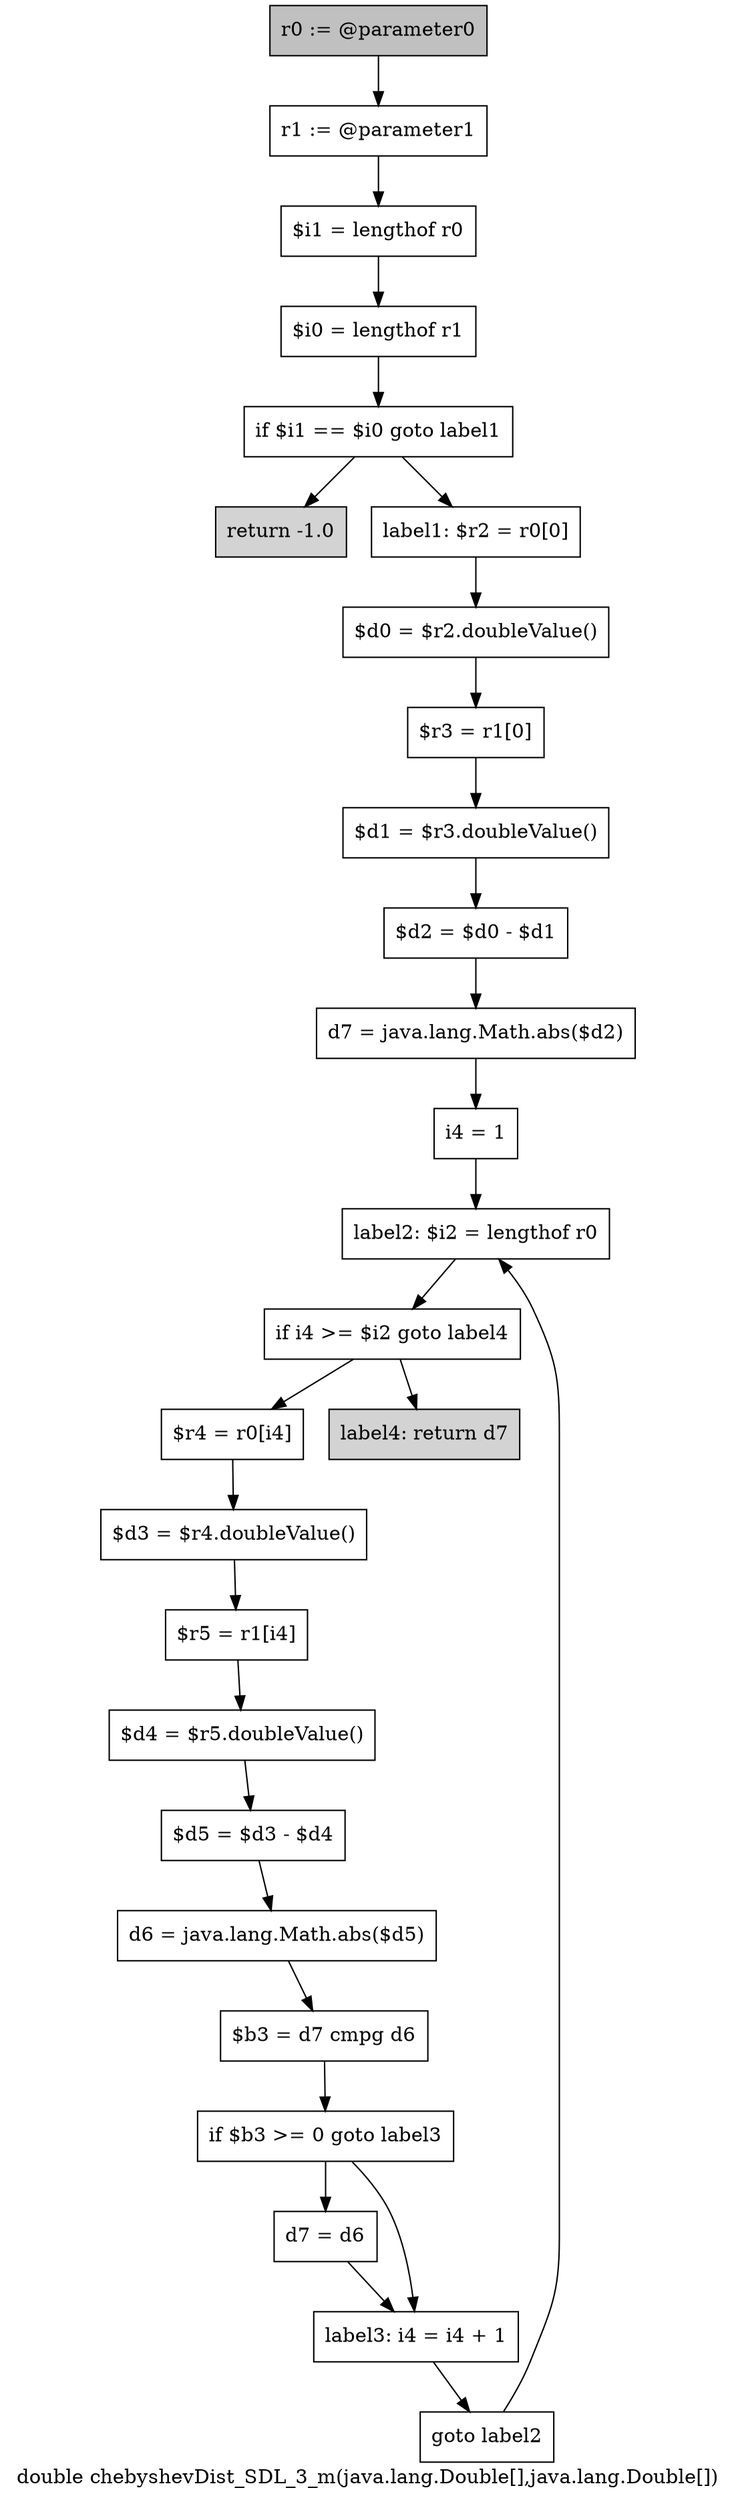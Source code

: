 digraph "double chebyshevDist_SDL_3_m(java.lang.Double[],java.lang.Double[])" {
    label="double chebyshevDist_SDL_3_m(java.lang.Double[],java.lang.Double[])";
    node [shape=box];
    "0" [style=filled,fillcolor=gray,label="r0 := @parameter0",];
    "1" [label="r1 := @parameter1",];
    "0"->"1";
    "2" [label="$i1 = lengthof r0",];
    "1"->"2";
    "3" [label="$i0 = lengthof r1",];
    "2"->"3";
    "4" [label="if $i1 == $i0 goto label1",];
    "3"->"4";
    "5" [style=filled,fillcolor=lightgray,label="return -1.0",];
    "4"->"5";
    "6" [label="label1: $r2 = r0[0]",];
    "4"->"6";
    "7" [label="$d0 = $r2.doubleValue()",];
    "6"->"7";
    "8" [label="$r3 = r1[0]",];
    "7"->"8";
    "9" [label="$d1 = $r3.doubleValue()",];
    "8"->"9";
    "10" [label="$d2 = $d0 - $d1",];
    "9"->"10";
    "11" [label="d7 = java.lang.Math.abs($d2)",];
    "10"->"11";
    "12" [label="i4 = 1",];
    "11"->"12";
    "13" [label="label2: $i2 = lengthof r0",];
    "12"->"13";
    "14" [label="if i4 >= $i2 goto label4",];
    "13"->"14";
    "15" [label="$r4 = r0[i4]",];
    "14"->"15";
    "26" [style=filled,fillcolor=lightgray,label="label4: return d7",];
    "14"->"26";
    "16" [label="$d3 = $r4.doubleValue()",];
    "15"->"16";
    "17" [label="$r5 = r1[i4]",];
    "16"->"17";
    "18" [label="$d4 = $r5.doubleValue()",];
    "17"->"18";
    "19" [label="$d5 = $d3 - $d4",];
    "18"->"19";
    "20" [label="d6 = java.lang.Math.abs($d5)",];
    "19"->"20";
    "21" [label="$b3 = d7 cmpg d6",];
    "20"->"21";
    "22" [label="if $b3 >= 0 goto label3",];
    "21"->"22";
    "23" [label="d7 = d6",];
    "22"->"23";
    "24" [label="label3: i4 = i4 + 1",];
    "22"->"24";
    "23"->"24";
    "25" [label="goto label2",];
    "24"->"25";
    "25"->"13";
}
